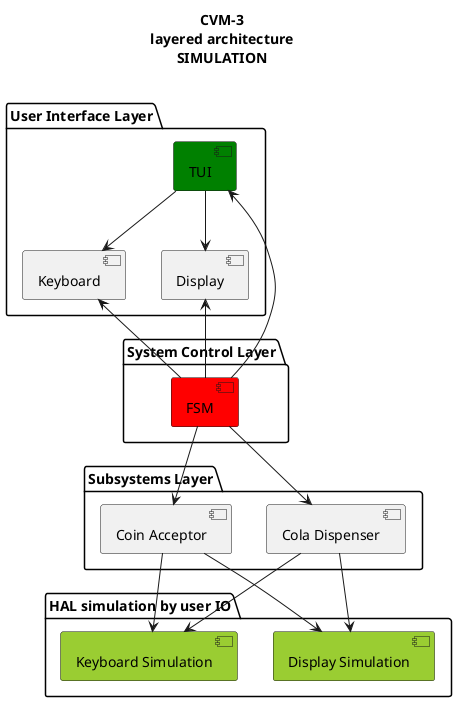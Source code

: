 @startuml

title CVM-3\nlayered architecture\nSIMULATION\n

package "User Interface Layer" {
    [Display]
    [Keyboard]
    [TUI] #green
}

package "System Control Layer" {
    [FSM] #red
}

package "Subsystems Layer" {
    [Cola Dispenser]
    [Coin Acceptor]
}

package "HAL simulation by user IO" {
    [Display Simulation] #YellowGreen
    [Keyboard Simulation] #YellowGreen
}

[FSM] -down-> [Coin Acceptor]
[FSM] -down-> [Cola Dispenser]
[FSM] -up-> [Display]
[FSM] -up-> [Keyboard]
[FSM] -up-> [TUI]
[TUI] -down-> [Keyboard]
[TUI] -down-> [Display]

[Cola Dispenser] -down-> [Display Simulation]
[Cola Dispenser] -down-> [Keyboard Simulation]
[Coin Acceptor] -down-> [Display Simulation]
[Coin Acceptor] -down-> [Keyboard Simulation]

@enduml
